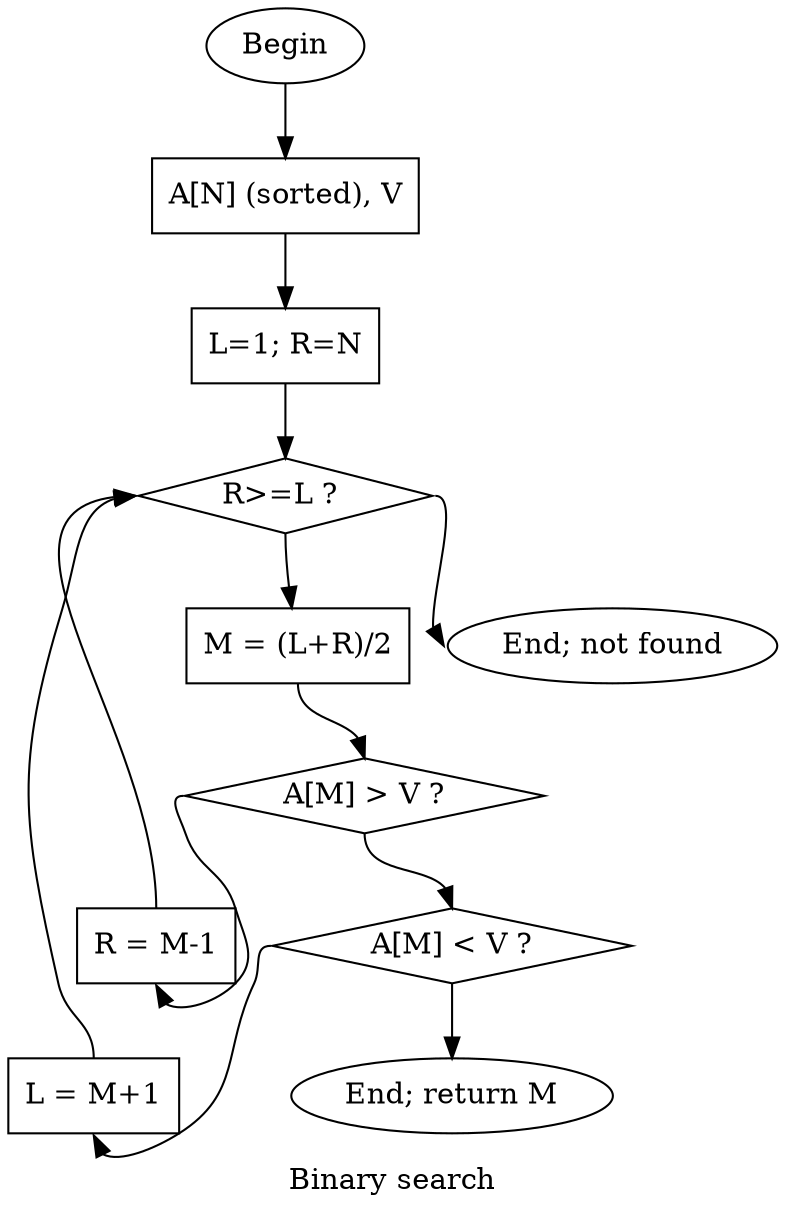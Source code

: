 digraph binarySearch {
  label = "Binary search"
  node [ shape = box ]
  edge [ weight= 1]

  subgraph maincol {
    edge [ weight = 10 ]

    start [ label = "Begin", shape = ellipse ]
    data [ label = "A[N] (sorted), V" ]
    assignVars [ label = "L=1; R=N" ]
    compareVars [ label = "R>=L ? ", shape = diamond ]

    middle [ label = "M = (L+R)/2" ]

    middleLarger [ label = "A[M] > V ?", shape = diamond ]
    middleSmaller [ label = "A[M] < V ?", shape = diamond ]
    exitFound [ label = "End; return M", shape = ellipse ]
  }

  goLeft [ label = "R = M-1" ]
  goRight [ label = "L = M+1" ]
  exit [ label = "End; not found", shape = ellipse]

  start -> data -> assignVars -> compareVars
  compareVars:e -> exit:w
  compareVars:s -> middle
  middle:s -> middleLarger:n
  middleLarger:s -> middleSmaller:n
  middleSmaller:s -> exitFound:n
  middleLarger:w -> goLeft:s
  goLeft:n -> compareVars:w
  middleSmaller:w -> goRight:s
  goRight:n -> compareVars:w
}